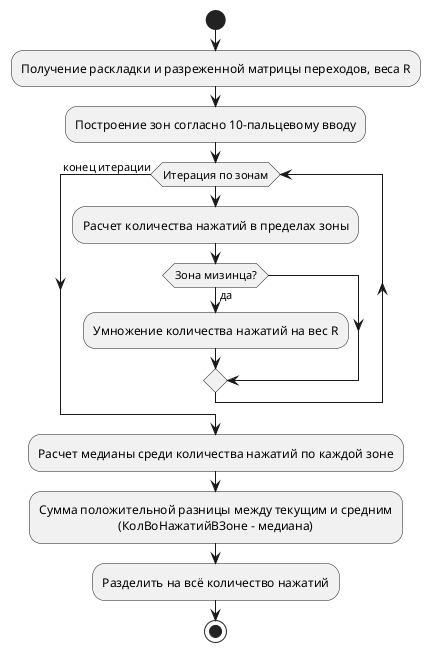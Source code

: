 @startuml Uniformity
skinparam defaultTextAlignment center
start
:Получение раскладки и разреженной матрицы переходов, веса R;
:Построение зон согласно 10-пальцевому вводу;
while (Итерация по зонам)
  :Расчет количества нажатий в пределах зоны;
  if (Зона мизинца?) then (да)
    :Умножение количества нажатий на вес R;
  endif 
endwhile (конец итерации)
:Расчет медианы среди количества нажатий по каждой зоне;
:Сумма положительной разницы между текущим и средним
(КолВоНажатийВЗоне - медиана);
:Разделить на всё количество нажатий;

stop
@enduml